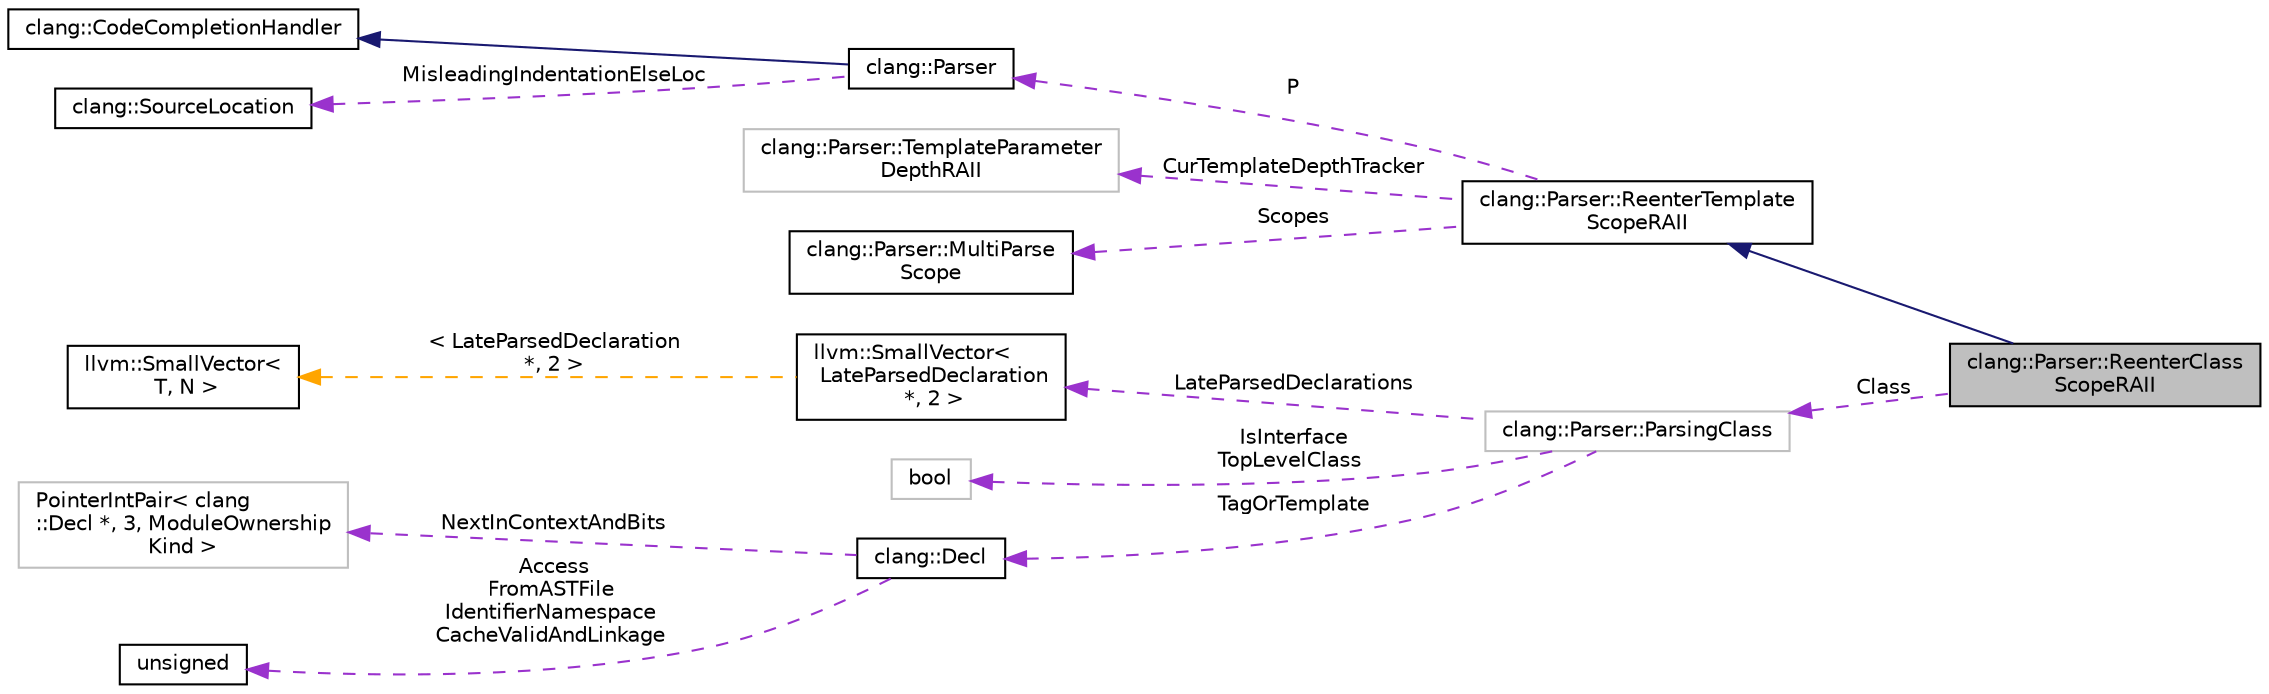 digraph "clang::Parser::ReenterClassScopeRAII"
{
 // LATEX_PDF_SIZE
  bgcolor="transparent";
  edge [fontname="Helvetica",fontsize="10",labelfontname="Helvetica",labelfontsize="10"];
  node [fontname="Helvetica",fontsize="10",shape=record];
  rankdir="LR";
  Node1 [label="clang::Parser::ReenterClass\lScopeRAII",height=0.2,width=0.4,color="black", fillcolor="grey75", style="filled", fontcolor="black",tooltip="Utility to re-enter a class scope while parsing its late-parsed components."];
  Node2 -> Node1 [dir="back",color="midnightblue",fontsize="10",style="solid",fontname="Helvetica"];
  Node2 [label="clang::Parser::ReenterTemplate\lScopeRAII",height=0.2,width=0.4,color="black",URL="$structParser_1_1ReenterTemplateScopeRAII.html",tooltip="Utility to re-enter a possibly-templated scope while parsing its late-parsed components."];
  Node3 -> Node2 [dir="back",color="darkorchid3",fontsize="10",style="dashed",label=" P" ,fontname="Helvetica"];
  Node3 [label="clang::Parser",height=0.2,width=0.4,color="black",URL="$classclang_1_1Parser.html",tooltip="Parser - This implements a parser for the C family of languages."];
  Node4 -> Node3 [dir="back",color="midnightblue",fontsize="10",style="solid",fontname="Helvetica"];
  Node4 [label="clang::CodeCompletionHandler",height=0.2,width=0.4,color="black",URL="$classclang_1_1CodeCompletionHandler.html",tooltip="Callback handler that receives notifications when performing code completion within the preprocessor."];
  Node5 -> Node3 [dir="back",color="darkorchid3",fontsize="10",style="dashed",label=" MisleadingIndentationElseLoc" ,fontname="Helvetica"];
  Node5 [label="clang::SourceLocation",height=0.2,width=0.4,color="black",URL="$classclang_1_1SourceLocation.html",tooltip="Encodes a location in the source."];
  Node6 -> Node2 [dir="back",color="darkorchid3",fontsize="10",style="dashed",label=" CurTemplateDepthTracker" ,fontname="Helvetica"];
  Node6 [label="clang::Parser::TemplateParameter\lDepthRAII",height=0.2,width=0.4,color="grey75",tooltip="RAII class that manages the template parameter depth."];
  Node7 -> Node2 [dir="back",color="darkorchid3",fontsize="10",style="dashed",label=" Scopes" ,fontname="Helvetica"];
  Node7 [label="clang::Parser::MultiParse\lScope",height=0.2,width=0.4,color="black",URL="$classclang_1_1Parser_1_1MultiParseScope.html",tooltip="Introduces zero or more scopes for parsing."];
  Node8 -> Node1 [dir="back",color="darkorchid3",fontsize="10",style="dashed",label=" Class" ,fontname="Helvetica"];
  Node8 [label="clang::Parser::ParsingClass",height=0.2,width=0.4,color="grey75",tooltip="Representation of a class that has been parsed, including any member function declarations or definit..."];
  Node9 -> Node8 [dir="back",color="darkorchid3",fontsize="10",style="dashed",label=" LateParsedDeclarations" ,fontname="Helvetica"];
  Node9 [label="llvm::SmallVector\<\l LateParsedDeclaration\l *, 2 \>",height=0.2,width=0.4,color="black",URL="$classllvm_1_1SmallVector.html",tooltip=" "];
  Node10 -> Node9 [dir="back",color="orange",fontsize="10",style="dashed",label=" \< LateParsedDeclaration\l *, 2 \>" ,fontname="Helvetica"];
  Node10 [label="llvm::SmallVector\<\l T, N \>",height=0.2,width=0.4,color="black",URL="$classllvm_1_1SmallVector.html",tooltip=" "];
  Node11 -> Node8 [dir="back",color="darkorchid3",fontsize="10",style="dashed",label=" IsInterface\nTopLevelClass" ,fontname="Helvetica"];
  Node11 [label="bool",height=0.2,width=0.4,color="grey75",tooltip=" "];
  Node12 -> Node8 [dir="back",color="darkorchid3",fontsize="10",style="dashed",label=" TagOrTemplate" ,fontname="Helvetica"];
  Node12 [label="clang::Decl",height=0.2,width=0.4,color="black",URL="$classclang_1_1Decl.html",tooltip="Decl - This represents one declaration (or definition), e.g."];
  Node13 -> Node12 [dir="back",color="darkorchid3",fontsize="10",style="dashed",label=" NextInContextAndBits" ,fontname="Helvetica"];
  Node13 [label="PointerIntPair\< clang\l::Decl *, 3, ModuleOwnership\lKind \>",height=0.2,width=0.4,color="grey75",tooltip=" "];
  Node14 -> Node12 [dir="back",color="darkorchid3",fontsize="10",style="dashed",label=" Access\nFromASTFile\nIdentifierNamespace\nCacheValidAndLinkage" ,fontname="Helvetica"];
  Node14 [label="unsigned",height=0.2,width=0.4,color="black",URL="$classunsigned.html",tooltip=" "];
}
